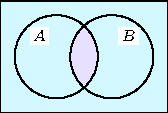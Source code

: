 // venn_int.asy
// Jim Hefferon 2014-Mar-18 PD
size(3cm,0);
// Colors from "Still not getting any" by sp613g, https://kuler.adobe.com/#themeID/181115 
pen color_light1=rgb(219,213,242);
pen color_dark1=rgb(22,64,89);
pen color_base=rgb(201,235,242);
pen color_dark2=rgb(69,115,110);
pen color_light2=rgb(242,226,196);

pair z0=(0,0);
pair z1=(-1,0);  // center of circle1
pair z2=(1,0);  //  center of circle2
real r=1.5;     // radius
path c1=circle(z1,r);
path c2=circle(z2,r);
fill(c1,color_base);
fill(c2,color_base);

picture intersection=new picture;
fill(intersection,c1,color_light1);
clip(intersection,c2);

add(intersection);

draw(c1);
draw(c2);

picture a_box=new picture;
picture b_box=new picture;
real label_offset_x=0.4*r, label_offset_y=0.5*r;
label(a_box,"{\scriptsize $A$}",z1+(-1*label_offset_x,label_offset_y));
label(b_box,"{\scriptsize $B$}",z2+(label_offset_x,label_offset_y));
add(a_box,filltype=Fill(white));
add(b_box,filltype=Fill(white));

// pair z=(0,-2);
// real m=3;
// margin BigMargin=Margin(0,m*dot(unit(z1-z),unit(z0-z)));

// draw(Label("$A\cap B$",0),conj(z)--z0,Arrow,BigMargin);
// draw(Label("$A\cup B$",0),z--z0,Arrow,BigMargin);
// draw(z--z1,Arrow,Margin(0,m));
// draw(z--z2,Arrow,Margin(0,m));

shipout(bbox(0.25cm, filltype=FillDraw(fillpen=color_base)));
